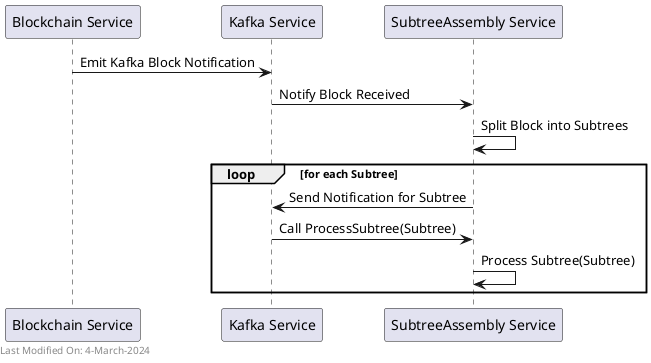 @startuml
participant "Blockchain Service" as Blockchain
participant "Kafka Service" as Kafka
participant "SubtreeAssembly Service" as SubtreeAssembly

Blockchain -> Kafka: Emit Kafka Block Notification
Kafka -> SubtreeAssembly: Notify Block Received
SubtreeAssembly -> SubtreeAssembly: Split Block into Subtrees
loop for each Subtree
    SubtreeAssembly -> Kafka: Send Notification for Subtree
    Kafka -> SubtreeAssembly: Call ProcessSubtree(Subtree)
    SubtreeAssembly -> SubtreeAssembly: Process Subtree(Subtree)
end

left footer Last Modified On: 4-March-2024

@enduml
